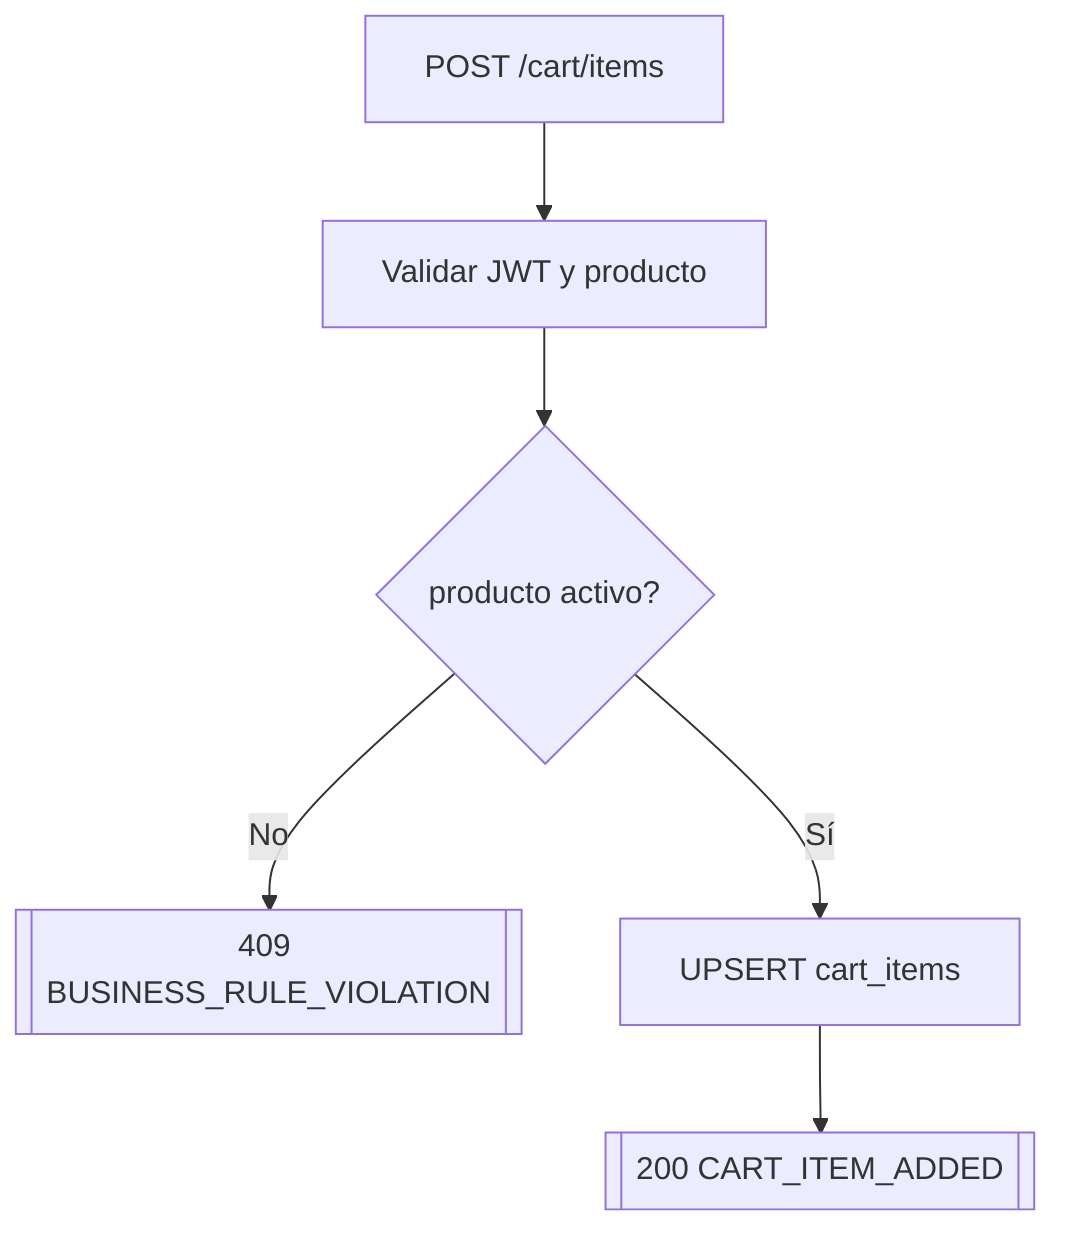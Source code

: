 flowchart TD
  A[POST /cart/items] --> B[Validar JWT y producto]
  B --> C{producto activo?}
  C -->|No| E[[409 BUSINESS_RULE_VIOLATION]]
  C -->|Sí| D[UPSERT cart_items]
  D --> F[[200 CART_ITEM_ADDED]]